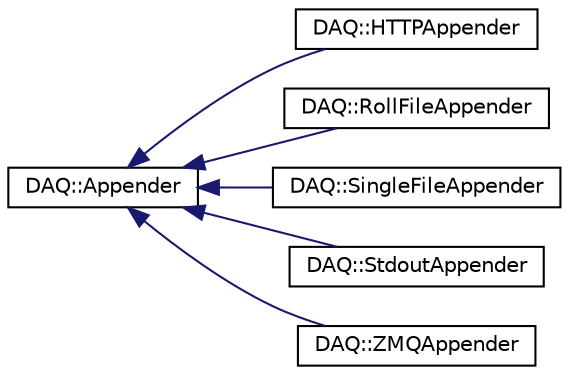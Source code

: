 digraph "Graphical Class Hierarchy"
{
  edge [fontname="Helvetica",fontsize="10",labelfontname="Helvetica",labelfontsize="10"];
  node [fontname="Helvetica",fontsize="10",shape=record];
  rankdir="LR";
  Node0 [label="DAQ::Appender",height=0.2,width=0.4,color="black", fillcolor="white", style="filled",URL="$classDAQ_1_1Appender.html",tooltip="输出器的虚基类 "];
  Node0 -> Node1 [dir="back",color="midnightblue",fontsize="10",style="solid",fontname="Helvetica"];
  Node1 [label="DAQ::HTTPAppender",height=0.2,width=0.4,color="black", fillcolor="white", style="filled",URL="$classDAQ_1_1HTTPAppender.html"];
  Node0 -> Node2 [dir="back",color="midnightblue",fontsize="10",style="solid",fontname="Helvetica"];
  Node2 [label="DAQ::RollFileAppender",height=0.2,width=0.4,color="black", fillcolor="white", style="filled",URL="$classDAQ_1_1RollFileAppender.html",tooltip="滚动输出到文件 "];
  Node0 -> Node3 [dir="back",color="midnightblue",fontsize="10",style="solid",fontname="Helvetica"];
  Node3 [label="DAQ::SingleFileAppender",height=0.2,width=0.4,color="black", fillcolor="white", style="filled",URL="$classDAQ_1_1SingleFileAppender.html",tooltip="输出到指定文件 "];
  Node0 -> Node4 [dir="back",color="midnightblue",fontsize="10",style="solid",fontname="Helvetica"];
  Node4 [label="DAQ::StdoutAppender",height=0.2,width=0.4,color="black", fillcolor="white", style="filled",URL="$classDAQ_1_1StdoutAppender.html",tooltip="StdoutAppender输出到控制台 "];
  Node0 -> Node5 [dir="back",color="midnightblue",fontsize="10",style="solid",fontname="Helvetica"];
  Node5 [label="DAQ::ZMQAppender",height=0.2,width=0.4,color="black", fillcolor="white", style="filled",URL="$classDAQ_1_1ZMQAppender.html",tooltip="使用管道模式发送log的ZMQAppender "];
}
